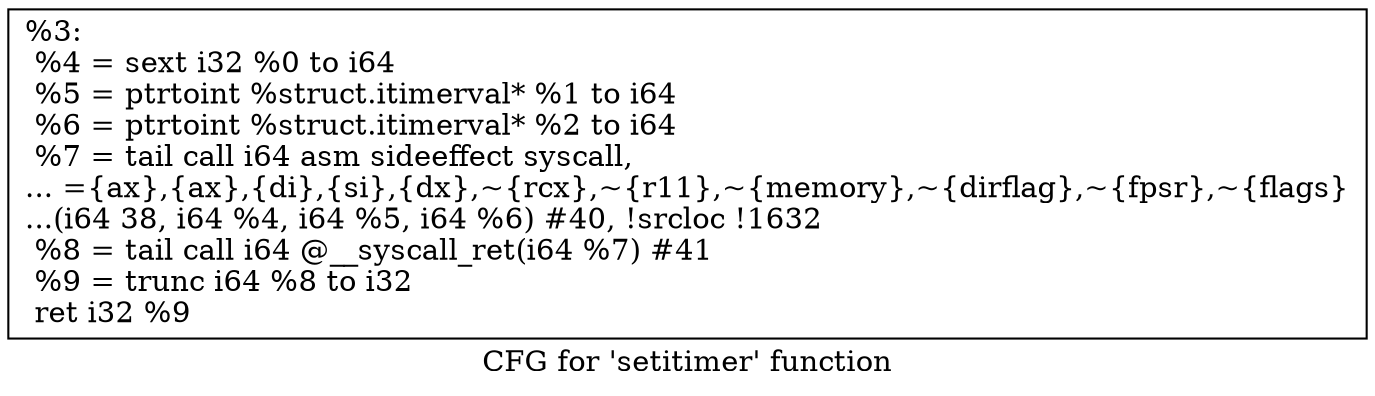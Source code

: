digraph "CFG for 'setitimer' function" {
	label="CFG for 'setitimer' function";

	Node0x1936bd0 [shape=record,label="{%3:\l  %4 = sext i32 %0 to i64\l  %5 = ptrtoint %struct.itimerval* %1 to i64\l  %6 = ptrtoint %struct.itimerval* %2 to i64\l  %7 = tail call i64 asm sideeffect syscall,\l... =\{ax\},\{ax\},\{di\},\{si\},\{dx\},~\{rcx\},~\{r11\},~\{memory\},~\{dirflag\},~\{fpsr\},~\{flags\}\l...(i64 38, i64 %4, i64 %5, i64 %6) #40, !srcloc !1632\l  %8 = tail call i64 @__syscall_ret(i64 %7) #41\l  %9 = trunc i64 %8 to i32\l  ret i32 %9\l}"];
}
